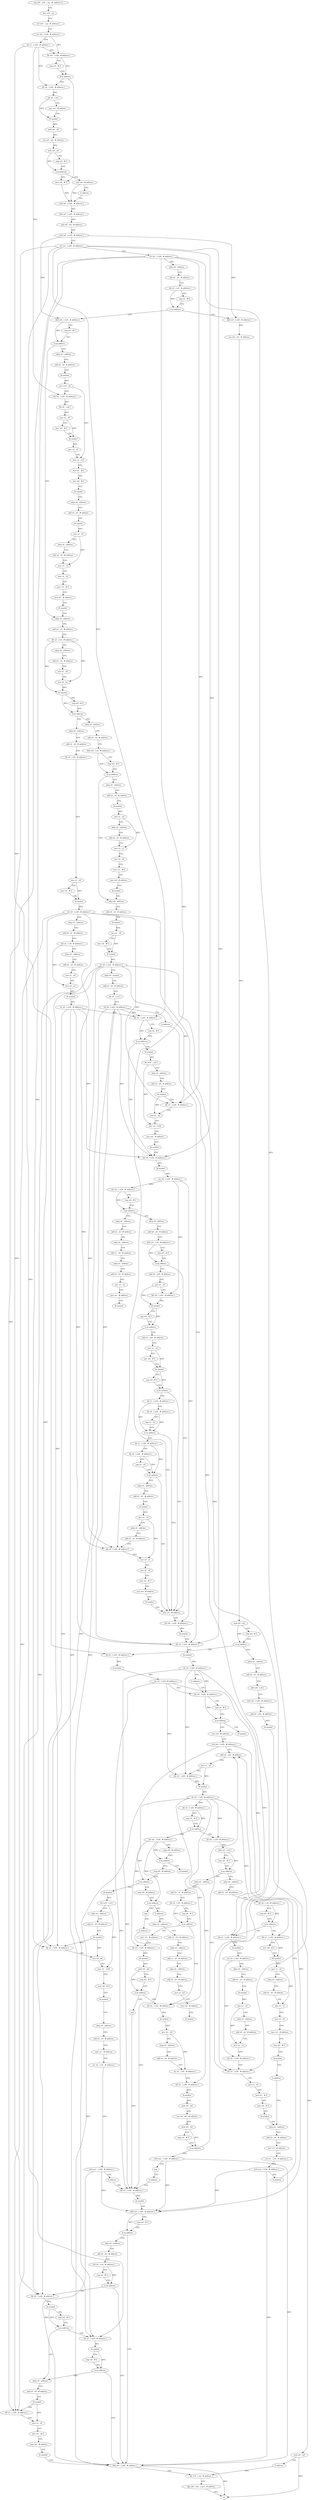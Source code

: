 digraph "func" {
"4212980" [label = "stp x29 , x30 , [ sp , #- address ]!" ]
"4212984" [label = "mov x29 , sp" ]
"4212988" [label = "str x19 , [ sp , # address ]" ]
"4212992" [label = "str w0 , [ x29 , # address ]" ]
"4212996" [label = "str x1 , [ x29 , # address ]" ]
"4213000" [label = "ldr w0 , [ x29 , # address ]" ]
"4213004" [label = "cmp w0 , # 0" ]
"4213008" [label = "b.le address" ]
"4213056" [label = "mov w0 , # 0" ]
"4213012" [label = "ldr x0 , [ x29 , # address ]" ]
"4213060" [label = "strb w0 , [ x29 , # address ]" ]
"4213016" [label = "ldr x0 , [ x0 ]" ]
"4213020" [label = "mov w1 , # address" ]
"4213024" [label = "bl symbol" ]
"4213028" [label = "uxtb w0 , w0" ]
"4213032" [label = "eor w0 , w0 , # address" ]
"4213036" [label = "uxtb w0 , w0" ]
"4213040" [label = "cmp w0 , # 0" ]
"4213044" [label = "b.eq address" ]
"4213048" [label = "mov w0 , # address" ]
"4213720" [label = "ldrb w0 , [ x29 , # address ]" ]
"4213724" [label = "eor w0 , w0 , # address" ]
"4213728" [label = "uxtb w0 , w0" ]
"4213732" [label = "cmp w0 , # 0" ]
"4213736" [label = "b.eq address" ]
"4213772" [label = "ldr x0 , [ x29 , # address ]" ]
"4213740" [label = "adrp x0 , address" ]
"4213104" [label = "ldrb w0 , [ x29 , # address ]" ]
"4213108" [label = "cmp w0 , # 0" ]
"4213112" [label = "b.eq address" ]
"4213216" [label = "adrp x0 , address" ]
"4213116" [label = "adrp x0 , address" ]
"4213052" [label = "b address" ]
"4213776" [label = "bl symbol" ]
"4213780" [label = "str x0 , [ x29 , # address ]" ]
"4213784" [label = "ldr x0 , [ x29 , # address ]" ]
"4213744" [label = "add x0 , x0 , # address" ]
"4213748" [label = "ldrh w0 , [ x0 ]" ]
"4213752" [label = "strh w0 , [ x29 , # address ]" ]
"4213756" [label = "add x0 , x29 , # address" ]
"4213760" [label = "bl symbol" ]
"4213764" [label = "uxtb w0 , w0" ]
"4213768" [label = "b address" ]
"4214376" [label = "ldr x19 , [ sp , # address ]" ]
"4213220" [label = "add x0 , x0 , # address" ]
"4213224" [label = "ldr x2 , [ x0 , # address ]" ]
"4213228" [label = "adrp x0 , address" ]
"4213232" [label = "add x0 , x0 , # address" ]
"4213236" [label = "mov x1 , x0" ]
"4213240" [label = "mov x0 , x2" ]
"4213244" [label = "bl symbol" ]
"4213248" [label = "cmp w0 , # 0" ]
"4213252" [label = "b.ne address" ]
"4213368" [label = "adrp x0 , address" ]
"4213256" [label = "adrp x0 , address" ]
"4213120" [label = "add x0 , x0 , # address" ]
"4213124" [label = "bl symbol" ]
"4213128" [label = "mov x19 , x0" ]
"4213132" [label = "ldr x0 , [ x29 , # address ]" ]
"4213136" [label = "ldr x0 , [ x0 ]" ]
"4213140" [label = "mov x1 , x0" ]
"4213144" [label = "mov w0 , # 0" ]
"4213148" [label = "bl symbol" ]
"4213152" [label = "mov x3 , x0" ]
"4213156" [label = "mov x2 , x19" ]
"4213160" [label = "mov w1 , # 0" ]
"4213164" [label = "mov w0 , # 0" ]
"4213168" [label = "bl symbol" ]
"4213172" [label = "adrp x0 , address" ]
"4213176" [label = "add x0 , x0 , # address" ]
"4213180" [label = "bl symbol" ]
"4213184" [label = "mov x1 , x0" ]
"4213188" [label = "adrp x0 , address" ]
"4213192" [label = "add x0 , x0 , # address" ]
"4213196" [label = "mov x3 , x1" ]
"4213200" [label = "mov x2 , x0" ]
"4213204" [label = "mov w1 , # 0" ]
"4213208" [label = "mov w0 , # address" ]
"4213212" [label = "bl symbol" ]
"4213064" [label = "ldrb w0 , [ x29 , # address ]" ]
"4213068" [label = "and w0 , w0 , # address" ]
"4213072" [label = "strb w0 , [ x29 , # address ]" ]
"4213076" [label = "str xzr , [ x29 , # address ]" ]
"4213080" [label = "str xzr , [ x29 , # address ]" ]
"4213084" [label = "adrp x0 , address" ]
"4213088" [label = "add x0 , x0 , # address" ]
"4213092" [label = "ldr x0 , [ x0 , # address ]" ]
"4213096" [label = "cmp x0 , # 0" ]
"4213100" [label = "b.eq address" ]
"4213800" [label = "mov w0 , # address" ]
"4213804" [label = "strb w0 , [ x29 , # address ]" ]
"4213808" [label = "add x0 , x29 , # address" ]
"4213796" [label = "bl symbol" ]
"4214380" [label = "ldp x29 , x30 , [ sp ] , # address" ]
"4214384" [label = "ret" ]
"4213372" [label = "add x0 , x0 , # address" ]
"4213376" [label = "ldr x0 , [ x0 , # address ]" ]
"4213380" [label = "mov x1 , x0" ]
"4213384" [label = "mov w0 , # 0" ]
"4213388" [label = "bl symbol" ]
"4213392" [label = "str x0 , [ x29 , # address ]" ]
"4213396" [label = "adrp x0 , address" ]
"4213400" [label = "add x0 , x0 , # address" ]
"4213404" [label = "ldr x2 , [ x0 , # address ]" ]
"4213408" [label = "adrp x0 , address" ]
"4213412" [label = "add x0 , x0 , # address" ]
"4213416" [label = "mov x1 , x0" ]
"4213420" [label = "mov x0 , x2" ]
"4213424" [label = "bl symbol" ]
"4213428" [label = "str x0 , [ x29 , # address ]" ]
"4213432" [label = "ldr x0 , [ x29 , # address ]" ]
"4213436" [label = "cmp x0 , # 0" ]
"4213440" [label = "b.ne address" ]
"4213484" [label = "ldr x0 , [ x29 , # address ]" ]
"4213444" [label = "bl symbol" ]
"4213260" [label = "add x0 , x0 , # address" ]
"4213264" [label = "ldrb w0 , [ x0 , # address ]" ]
"4213268" [label = "cmp w0 , # 0" ]
"4213272" [label = "b.eq address" ]
"4213320" [label = "adrp x0 , address" ]
"4213276" [label = "adrp x0 , address" ]
"4213976" [label = "ldr x0 , [ x29 , # address ]" ]
"4213980" [label = "ldrb w0 , [ x0 ]" ]
"4213984" [label = "cmp w0 , # 0" ]
"4213988" [label = "b.ne address" ]
"4214148" [label = "adrp x0 , address" ]
"4213992" [label = "adrp x0 , address" ]
"4213840" [label = "ldr w0 , [ x29 , # address ]" ]
"4213844" [label = "cmp w0 , # address" ]
"4213848" [label = "b.eq address" ]
"4213936" [label = "bl symbol" ]
"4213852" [label = "cmp w0 , # address" ]
"4213488" [label = "bl symbol" ]
"4213492" [label = "str w0 , [ x29 , # address ]" ]
"4213496" [label = "ldr w0 , [ x29 , # address ]" ]
"4213500" [label = "cmp w0 , # 0" ]
"4213504" [label = "b.ge address" ]
"4213544" [label = "adrp x0 , address" ]
"4213508" [label = "adrp x0 , address" ]
"4213448" [label = "ldr w19 , [ x0 ]" ]
"4213452" [label = "adrp x0 , address" ]
"4213456" [label = "add x0 , x0 , # address" ]
"4213460" [label = "bl symbol" ]
"4213464" [label = "ldr x3 , [ x29 , # address ]" ]
"4213468" [label = "mov x2 , x0" ]
"4213472" [label = "mov w1 , w19" ]
"4213476" [label = "mov w0 , # address" ]
"4213480" [label = "bl symbol" ]
"4213324" [label = "add x0 , x0 , # address" ]
"4213328" [label = "bl symbol" ]
"4213332" [label = "mov x1 , x0" ]
"4213336" [label = "mov w0 , # 0" ]
"4213340" [label = "bl symbol" ]
"4213344" [label = "str x0 , [ x29 , # address ]" ]
"4213348" [label = "adrp x0 , symbol" ]
"4213352" [label = "add x0 , x0 , # address" ]
"4213356" [label = "ldr x0 , [ x0 ]" ]
"4213360" [label = "str x0 , [ x29 , # address ]" ]
"4213364" [label = "b address" ]
"4213704" [label = "ldr x0 , [ x29 , # address ]" ]
"4213280" [label = "add x0 , x0 , # address" ]
"4213284" [label = "bl symbol" ]
"4213288" [label = "mov x1 , x0" ]
"4213292" [label = "adrp x0 , address" ]
"4213296" [label = "add x0 , x0 , # address" ]
"4213300" [label = "mov x3 , x1" ]
"4213304" [label = "mov x2 , x0" ]
"4213308" [label = "mov w1 , # 0" ]
"4213312" [label = "mov w0 , # address" ]
"4213316" [label = "bl symbol" ]
"4214152" [label = "add x0 , x0 , # address" ]
"4214156" [label = "ldr x0 , [ x0 , # address ]" ]
"4214160" [label = "cmp x0 , # 0" ]
"4214164" [label = "b.ne address" ]
"4214192" [label = "ldr x0 , [ x29 , # address ]" ]
"4214168" [label = "mov w1 , # address" ]
"4213996" [label = "add x0 , x0 , # address" ]
"4214000" [label = "ldr x0 , [ x0 , # address ]" ]
"4214004" [label = "cmp x0 , # 0" ]
"4214008" [label = "b.ne address" ]
"4214060" [label = "ldr x0 , [ x29 , # address ]" ]
"4214012" [label = "ldr x1 , [ x29 , # address ]" ]
"4213856" [label = "b.eq address" ]
"4213872" [label = "bl symbol" ]
"4213860" [label = "cmp w0 , # address" ]
"4213548" [label = "add x0 , x0 , # address" ]
"4213552" [label = "ldrb w0 , [ x0 , # address ]" ]
"4213556" [label = "cmp w0 , # 0" ]
"4213560" [label = "b.eq address" ]
"4213692" [label = "mov w1 , # address" ]
"4213564" [label = "add x0 , x29 , # address" ]
"4213512" [label = "add x2 , x0 , # address" ]
"4213516" [label = "adrp x0 , address" ]
"4213520" [label = "add x1 , x0 , # address" ]
"4213524" [label = "adrp x0 , address" ]
"4213528" [label = "add x0 , x0 , # address" ]
"4213532" [label = "mov x3 , x2" ]
"4213536" [label = "mov w2 , # address" ]
"4213540" [label = "bl symbol" ]
"4213708" [label = "bl symbol" ]
"4213712" [label = "str x0 , [ x29 , # address ]" ]
"4213716" [label = "b address" ]
"4214196" [label = "bl symbol" ]
"4214200" [label = "mov w1 , w0" ]
"4214204" [label = "adrp x0 , address" ]
"4214208" [label = "add x0 , x0 , # address" ]
"4214212" [label = "str w1 , [ x0 , # address ]" ]
"4214216" [label = "ldr x0 , [ x29 , # address ]" ]
"4214220" [label = "bl symbol" ]
"4214224" [label = "uxtb w0 , w0" ]
"4214228" [label = "eor w0 , w0 , # address" ]
"4214232" [label = "uxtb w0 , w0" ]
"4214236" [label = "cmp w0 , # 0" ]
"4214240" [label = "b.eq address" ]
"4214244" [label = "strb wzr , [ x29 , # address ]" ]
"4214172" [label = "ldr x0 , [ x29 , # address ]" ]
"4214176" [label = "bl symbol" ]
"4214180" [label = "uxtb w0 , w0" ]
"4214184" [label = "cmp w0 , # 0" ]
"4214188" [label = "b.ne address" ]
"4214264" [label = "nop" ]
"4214064" [label = "bl symbol" ]
"4214068" [label = "str x0 , [ x29 , # address ]" ]
"4214072" [label = "adrp x0 , address" ]
"4214076" [label = "add x0 , x0 , # address" ]
"4214080" [label = "bl symbol" ]
"4214084" [label = "mov x1 , x0" ]
"4214088" [label = "adrp x0 , address" ]
"4214092" [label = "add x0 , x0 , # address" ]
"4214096" [label = "mov x5 , x1" ]
"4214100" [label = "ldr x4 , [ x29 , # address ]" ]
"4214104" [label = "ldr x3 , [ x29 , # address ]" ]
"4214108" [label = "mov x2 , x0" ]
"4214112" [label = "mov w1 , # 0" ]
"4214116" [label = "mov w0 , # 0" ]
"4214120" [label = "bl symbol" ]
"4214124" [label = "adrp x0 , address" ]
"4214016" [label = "mov w0 , # 0" ]
"4214020" [label = "bl symbol" ]
"4214024" [label = "mov x1 , x0" ]
"4214028" [label = "adrp x0 , address" ]
"4214032" [label = "add x0 , x0 , # address" ]
"4214036" [label = "mov x3 , x1" ]
"4214040" [label = "mov x2 , x0" ]
"4214044" [label = "mov w1 , # address" ]
"4214048" [label = "mov w0 , # 0" ]
"4214052" [label = "bl symbol" ]
"4214056" [label = "b address" ]
"4213876" [label = "ldr w19 , [ x0 ]" ]
"4213880" [label = "adrp x0 , address" ]
"4213884" [label = "add x0 , x0 , # address" ]
"4213888" [label = "bl symbol" ]
"4213892" [label = "ldr x3 , [ x29 , # address ]" ]
"4213896" [label = "mov x2 , x0" ]
"4213900" [label = "mov w1 , w19" ]
"4213904" [label = "mov w0 , # 0" ]
"4213908" [label = "bl symbol" ]
"4213912" [label = "adrp x0 , address" ]
"4213916" [label = "add x0 , x0 , # address" ]
"4213920" [label = "mov w1 , # address" ]
"4213924" [label = "str w1 , [ x0 , # address ]" ]
"4213928" [label = "strb wzr , [ x29 , # address ]" ]
"4213932" [label = "b address" ]
"4214268" [label = "ldr x0 , [ x29 , # address ]" ]
"4213864" [label = "b.eq address" ]
"4214256" [label = "nop" ]
"4213868" [label = "b address" ]
"4213696" [label = "ldr w0 , [ x29 , # address ]" ]
"4213700" [label = "bl symbol" ]
"4213568" [label = "mov x1 , x0" ]
"4213572" [label = "ldr w0 , [ x29 , # address ]" ]
"4213576" [label = "bl symbol" ]
"4213580" [label = "cmp w0 , # 0" ]
"4213584" [label = "b.ne address" ]
"4213588" [label = "add x0 , x29 , # address" ]
"4213788" [label = "cmp x0 , # 0" ]
"4213792" [label = "b.ne address" ]
"4213812" [label = "mov x1 , x0" ]
"4213816" [label = "ldr x0 , [ x29 , # address ]" ]
"4213820" [label = "bl symbol" ]
"4213824" [label = "str x0 , [ x29 , # address ]" ]
"4213828" [label = "ldr x0 , [ x29 , # address ]" ]
"4213832" [label = "cmp x0 , # 0" ]
"4213836" [label = "b.ne address" ]
"4214248" [label = "nop" ]
"4214252" [label = "b address" ]
"4214128" [label = "add x0 , x0 , # address" ]
"4214132" [label = "mov w1 , # address" ]
"4214136" [label = "str w1 , [ x0 , # address ]" ]
"4214140" [label = "strb wzr , [ x29 , # address ]" ]
"4214144" [label = "b address" ]
"4214272" [label = "bl symbol" ]
"4214276" [label = "ldrb w0 , [ x29 , # address ]" ]
"4214280" [label = "cmp w0 , # 0" ]
"4214284" [label = "b.eq address" ]
"4214372" [label = "ldrb w0 , [ x29 , # address ]" ]
"4214288" [label = "adrp x0 , address" ]
"4214260" [label = "b address" ]
"4213940" [label = "adrp x0 , address" ]
"4213592" [label = "mov x1 , x0" ]
"4213596" [label = "mov w0 , # 0" ]
"4213600" [label = "bl symbol" ]
"4213604" [label = "cmp w0 , # 0" ]
"4213608" [label = "b.ne address" ]
"4213612" [label = "ldr x1 , [ x29 , # address ]" ]
"4214292" [label = "add x0 , x0 , # address" ]
"4214296" [label = "ldr x0 , [ x0 , # address ]" ]
"4214300" [label = "cmp x0 , # 0" ]
"4214304" [label = "b.eq address" ]
"4214308" [label = "ldr x0 , [ x29 , # address ]" ]
"4213944" [label = "add x2 , x0 , # address" ]
"4213948" [label = "adrp x0 , address" ]
"4213952" [label = "add x1 , x0 , # address" ]
"4213956" [label = "adrp x0 , address" ]
"4213960" [label = "add x0 , x0 , # address" ]
"4213964" [label = "mov x3 , x2" ]
"4213968" [label = "mov w2 , # address" ]
"4213972" [label = "bl symbol" ]
"4213616" [label = "ldr x0 , [ x29 , # address ]" ]
"4213620" [label = "cmp x1 , x0" ]
"4213624" [label = "b.ne address" ]
"4213628" [label = "ldr x1 , [ x29 , # address ]" ]
"4214312" [label = "bl symbol" ]
"4214316" [label = "cmp w0 , # 0" ]
"4214320" [label = "b.ne address" ]
"4214340" [label = "adrp x0 , address" ]
"4214324" [label = "ldr x0 , [ x29 , # address ]" ]
"4213632" [label = "ldr x0 , [ x29 , # address ]" ]
"4213636" [label = "cmp x1 , x0" ]
"4213640" [label = "b.ne address" ]
"4213644" [label = "adrp x0 , address" ]
"4214344" [label = "add x0 , x0 , # address" ]
"4214348" [label = "bl symbol" ]
"4214352" [label = "ldr x3 , [ x29 , # address ]" ]
"4214356" [label = "mov x2 , x0" ]
"4214360" [label = "mov w1 , # 0" ]
"4214364" [label = "mov w0 , # address" ]
"4214368" [label = "bl symbol" ]
"4214328" [label = "bl symbol" ]
"4214332" [label = "cmp w0 , # 0" ]
"4214336" [label = "b.eq address" ]
"4213648" [label = "add x0 , x0 , # address" ]
"4213652" [label = "bl symbol" ]
"4213656" [label = "mov x1 , x0" ]
"4213660" [label = "adrp x0 , address" ]
"4213664" [label = "add x0 , x0 , # address" ]
"4213668" [label = "ldr x4 , [ x29 , # address ]" ]
"4213672" [label = "mov x3 , x1" ]
"4213676" [label = "mov x2 , x0" ]
"4213680" [label = "mov w1 , # 0" ]
"4213684" [label = "mov w0 , # address" ]
"4213688" [label = "bl symbol" ]
"4212980" -> "4212984" [ label = "CFG" ]
"4212984" -> "4212988" [ label = "CFG" ]
"4212988" -> "4212992" [ label = "CFG" ]
"4212992" -> "4212996" [ label = "CFG" ]
"4212992" -> "4213000" [ label = "DFG" ]
"4212996" -> "4213000" [ label = "CFG" ]
"4212996" -> "4213012" [ label = "DFG" ]
"4212996" -> "4213772" [ label = "DFG" ]
"4212996" -> "4213132" [ label = "DFG" ]
"4213000" -> "4213004" [ label = "CFG" ]
"4213000" -> "4213008" [ label = "DFG" ]
"4213004" -> "4213008" [ label = "CFG" ]
"4213008" -> "4213056" [ label = "CFG" ]
"4213008" -> "4213012" [ label = "CFG" ]
"4213056" -> "4213060" [ label = "DFG" ]
"4213012" -> "4213016" [ label = "DFG" ]
"4213060" -> "4213064" [ label = "DFG" ]
"4213016" -> "4213020" [ label = "CFG" ]
"4213016" -> "4213024" [ label = "DFG" ]
"4213020" -> "4213024" [ label = "CFG" ]
"4213024" -> "4213028" [ label = "DFG" ]
"4213028" -> "4213032" [ label = "DFG" ]
"4213032" -> "4213036" [ label = "DFG" ]
"4213036" -> "4213040" [ label = "CFG" ]
"4213036" -> "4213044" [ label = "DFG" ]
"4213040" -> "4213044" [ label = "CFG" ]
"4213044" -> "4213056" [ label = "CFG" ]
"4213044" -> "4213048" [ label = "CFG" ]
"4213048" -> "4213052" [ label = "CFG" ]
"4213048" -> "4213060" [ label = "DFG" ]
"4213720" -> "4213724" [ label = "DFG" ]
"4213724" -> "4213728" [ label = "DFG" ]
"4213728" -> "4213732" [ label = "CFG" ]
"4213728" -> "4213736" [ label = "DFG" ]
"4213732" -> "4213736" [ label = "CFG" ]
"4213736" -> "4213772" [ label = "CFG" ]
"4213736" -> "4213740" [ label = "CFG" ]
"4213772" -> "4213776" [ label = "DFG" ]
"4213740" -> "4213744" [ label = "CFG" ]
"4213104" -> "4213108" [ label = "CFG" ]
"4213104" -> "4213112" [ label = "DFG" ]
"4213108" -> "4213112" [ label = "CFG" ]
"4213112" -> "4213216" [ label = "CFG" ]
"4213112" -> "4213116" [ label = "CFG" ]
"4213216" -> "4213220" [ label = "CFG" ]
"4213116" -> "4213120" [ label = "CFG" ]
"4213052" -> "4213060" [ label = "CFG" ]
"4213776" -> "4213780" [ label = "DFG" ]
"4213780" -> "4213784" [ label = "DFG" ]
"4213780" -> "4213816" [ label = "DFG" ]
"4213780" -> "4214060" [ label = "DFG" ]
"4213780" -> "4214268" [ label = "DFG" ]
"4213784" -> "4213788" [ label = "CFG" ]
"4213784" -> "4213792" [ label = "DFG" ]
"4213744" -> "4213748" [ label = "CFG" ]
"4213748" -> "4213752" [ label = "CFG" ]
"4213752" -> "4213756" [ label = "DFG" ]
"4213756" -> "4213760" [ label = "DFG" ]
"4213760" -> "4213764" [ label = "DFG" ]
"4213764" -> "4213768" [ label = "CFG" ]
"4213764" -> "4214384" [ label = "DFG" ]
"4213768" -> "4214376" [ label = "CFG" ]
"4214376" -> "4214380" [ label = "CFG" ]
"4213220" -> "4213224" [ label = "CFG" ]
"4213224" -> "4213228" [ label = "CFG" ]
"4213224" -> "4213240" [ label = "DFG" ]
"4213224" -> "4213244" [ label = "DFG" ]
"4213228" -> "4213232" [ label = "CFG" ]
"4213232" -> "4213236" [ label = "CFG" ]
"4213236" -> "4213240" [ label = "CFG" ]
"4213240" -> "4213244" [ label = "DFG" ]
"4213244" -> "4213248" [ label = "CFG" ]
"4213244" -> "4213252" [ label = "DFG" ]
"4213248" -> "4213252" [ label = "CFG" ]
"4213252" -> "4213368" [ label = "CFG" ]
"4213252" -> "4213256" [ label = "CFG" ]
"4213368" -> "4213372" [ label = "CFG" ]
"4213256" -> "4213260" [ label = "CFG" ]
"4213120" -> "4213124" [ label = "CFG" ]
"4213124" -> "4213128" [ label = "DFG" ]
"4213128" -> "4213132" [ label = "CFG" ]
"4213128" -> "4213156" [ label = "DFG" ]
"4213132" -> "4213136" [ label = "DFG" ]
"4213136" -> "4213140" [ label = "DFG" ]
"4213140" -> "4213144" [ label = "CFG" ]
"4213140" -> "4213148" [ label = "DFG" ]
"4213144" -> "4213148" [ label = "CFG" ]
"4213148" -> "4213152" [ label = "DFG" ]
"4213152" -> "4213156" [ label = "CFG" ]
"4213156" -> "4213160" [ label = "CFG" ]
"4213160" -> "4213164" [ label = "CFG" ]
"4213164" -> "4213168" [ label = "CFG" ]
"4213168" -> "4213172" [ label = "CFG" ]
"4213172" -> "4213176" [ label = "CFG" ]
"4213176" -> "4213180" [ label = "CFG" ]
"4213180" -> "4213184" [ label = "DFG" ]
"4213184" -> "4213188" [ label = "CFG" ]
"4213184" -> "4213196" [ label = "DFG" ]
"4213188" -> "4213192" [ label = "CFG" ]
"4213192" -> "4213196" [ label = "CFG" ]
"4213196" -> "4213200" [ label = "CFG" ]
"4213200" -> "4213204" [ label = "CFG" ]
"4213204" -> "4213208" [ label = "CFG" ]
"4213208" -> "4213212" [ label = "CFG" ]
"4213212" -> "4213216" [ label = "CFG" ]
"4213064" -> "4213068" [ label = "DFG" ]
"4213068" -> "4213072" [ label = "DFG" ]
"4213072" -> "4213076" [ label = "CFG" ]
"4213072" -> "4213720" [ label = "DFG" ]
"4213072" -> "4213104" [ label = "DFG" ]
"4213076" -> "4213080" [ label = "CFG" ]
"4213076" -> "4213432" [ label = "DFG" ]
"4213076" -> "4213484" [ label = "DFG" ]
"4213076" -> "4213704" [ label = "DFG" ]
"4213076" -> "4214308" [ label = "DFG" ]
"4213076" -> "4214324" [ label = "DFG" ]
"4213080" -> "4213084" [ label = "CFG" ]
"4213080" -> "4213464" [ label = "DFG" ]
"4213080" -> "4214104" [ label = "DFG" ]
"4213080" -> "4213892" [ label = "DFG" ]
"4213080" -> "4213668" [ label = "DFG" ]
"4213080" -> "4214352" [ label = "DFG" ]
"4213084" -> "4213088" [ label = "CFG" ]
"4213088" -> "4213092" [ label = "CFG" ]
"4213092" -> "4213096" [ label = "CFG" ]
"4213092" -> "4213100" [ label = "DFG" ]
"4213096" -> "4213100" [ label = "CFG" ]
"4213100" -> "4213720" [ label = "CFG" ]
"4213100" -> "4213104" [ label = "CFG" ]
"4213800" -> "4213804" [ label = "CFG" ]
"4213804" -> "4213808" [ label = "CFG" ]
"4213804" -> "4214276" [ label = "DFG" ]
"4213804" -> "4214372" [ label = "DFG" ]
"4213808" -> "4213812" [ label = "CFG" ]
"4214380" -> "4214384" [ label = "CFG" ]
"4213372" -> "4213376" [ label = "CFG" ]
"4213376" -> "4213380" [ label = "DFG" ]
"4213380" -> "4213384" [ label = "CFG" ]
"4213380" -> "4213388" [ label = "DFG" ]
"4213384" -> "4213388" [ label = "CFG" ]
"4213388" -> "4213392" [ label = "DFG" ]
"4213392" -> "4213396" [ label = "CFG" ]
"4213392" -> "4213464" [ label = "DFG" ]
"4213392" -> "4214104" [ label = "DFG" ]
"4213392" -> "4213892" [ label = "DFG" ]
"4213392" -> "4213668" [ label = "DFG" ]
"4213392" -> "4214352" [ label = "DFG" ]
"4213396" -> "4213400" [ label = "CFG" ]
"4213400" -> "4213404" [ label = "CFG" ]
"4213404" -> "4213408" [ label = "CFG" ]
"4213404" -> "4213420" [ label = "DFG" ]
"4213408" -> "4213412" [ label = "CFG" ]
"4213412" -> "4213416" [ label = "CFG" ]
"4213416" -> "4213420" [ label = "CFG" ]
"4213420" -> "4213424" [ label = "DFG" ]
"4213424" -> "4213428" [ label = "DFG" ]
"4213428" -> "4213432" [ label = "DFG" ]
"4213428" -> "4213484" [ label = "DFG" ]
"4213428" -> "4213704" [ label = "DFG" ]
"4213428" -> "4214308" [ label = "DFG" ]
"4213428" -> "4214324" [ label = "DFG" ]
"4213432" -> "4213436" [ label = "CFG" ]
"4213432" -> "4213440" [ label = "DFG" ]
"4213436" -> "4213440" [ label = "CFG" ]
"4213440" -> "4213484" [ label = "CFG" ]
"4213440" -> "4213444" [ label = "CFG" ]
"4213484" -> "4213488" [ label = "DFG" ]
"4213444" -> "4213448" [ label = "DFG" ]
"4213260" -> "4213264" [ label = "CFG" ]
"4213264" -> "4213268" [ label = "CFG" ]
"4213264" -> "4213272" [ label = "DFG" ]
"4213268" -> "4213272" [ label = "CFG" ]
"4213272" -> "4213320" [ label = "CFG" ]
"4213272" -> "4213276" [ label = "CFG" ]
"4213320" -> "4213324" [ label = "CFG" ]
"4213276" -> "4213280" [ label = "CFG" ]
"4213976" -> "4213980" [ label = "DFG" ]
"4213980" -> "4213984" [ label = "CFG" ]
"4213980" -> "4213988" [ label = "DFG" ]
"4213984" -> "4213988" [ label = "CFG" ]
"4213988" -> "4214148" [ label = "CFG" ]
"4213988" -> "4213992" [ label = "CFG" ]
"4214148" -> "4214152" [ label = "CFG" ]
"4213992" -> "4213996" [ label = "CFG" ]
"4213840" -> "4213844" [ label = "CFG" ]
"4213840" -> "4213848" [ label = "DFG" ]
"4213840" -> "4213856" [ label = "DFG" ]
"4213840" -> "4213864" [ label = "DFG" ]
"4213844" -> "4213848" [ label = "CFG" ]
"4213848" -> "4213936" [ label = "CFG" ]
"4213848" -> "4213852" [ label = "CFG" ]
"4213852" -> "4213856" [ label = "CFG" ]
"4213488" -> "4213492" [ label = "DFG" ]
"4213492" -> "4213496" [ label = "DFG" ]
"4213492" -> "4213696" [ label = "DFG" ]
"4213492" -> "4213572" [ label = "DFG" ]
"4213496" -> "4213500" [ label = "CFG" ]
"4213496" -> "4213504" [ label = "DFG" ]
"4213500" -> "4213504" [ label = "CFG" ]
"4213504" -> "4213544" [ label = "CFG" ]
"4213504" -> "4213508" [ label = "CFG" ]
"4213544" -> "4213548" [ label = "CFG" ]
"4213508" -> "4213512" [ label = "CFG" ]
"4213448" -> "4213452" [ label = "CFG" ]
"4213448" -> "4213472" [ label = "DFG" ]
"4213452" -> "4213456" [ label = "CFG" ]
"4213456" -> "4213460" [ label = "CFG" ]
"4213460" -> "4213464" [ label = "CFG" ]
"4213460" -> "4213468" [ label = "DFG" ]
"4213464" -> "4213468" [ label = "CFG" ]
"4213468" -> "4213472" [ label = "CFG" ]
"4213472" -> "4213476" [ label = "CFG" ]
"4213476" -> "4213480" [ label = "CFG" ]
"4213480" -> "4213484" [ label = "CFG" ]
"4213324" -> "4213328" [ label = "CFG" ]
"4213328" -> "4213332" [ label = "DFG" ]
"4213332" -> "4213336" [ label = "CFG" ]
"4213332" -> "4213340" [ label = "DFG" ]
"4213336" -> "4213340" [ label = "CFG" ]
"4213340" -> "4213344" [ label = "DFG" ]
"4213344" -> "4213348" [ label = "CFG" ]
"4213344" -> "4213464" [ label = "DFG" ]
"4213344" -> "4214104" [ label = "DFG" ]
"4213344" -> "4213892" [ label = "DFG" ]
"4213344" -> "4213668" [ label = "DFG" ]
"4213344" -> "4214352" [ label = "DFG" ]
"4213348" -> "4213352" [ label = "CFG" ]
"4213352" -> "4213356" [ label = "CFG" ]
"4213356" -> "4213360" [ label = "CFG" ]
"4213360" -> "4213364" [ label = "CFG" ]
"4213360" -> "4213432" [ label = "DFG" ]
"4213360" -> "4213484" [ label = "DFG" ]
"4213360" -> "4213704" [ label = "DFG" ]
"4213360" -> "4214308" [ label = "DFG" ]
"4213360" -> "4214324" [ label = "DFG" ]
"4213364" -> "4213704" [ label = "CFG" ]
"4213704" -> "4213708" [ label = "DFG" ]
"4213280" -> "4213284" [ label = "CFG" ]
"4213284" -> "4213288" [ label = "DFG" ]
"4213288" -> "4213292" [ label = "CFG" ]
"4213288" -> "4213300" [ label = "DFG" ]
"4213292" -> "4213296" [ label = "CFG" ]
"4213296" -> "4213300" [ label = "CFG" ]
"4213300" -> "4213304" [ label = "CFG" ]
"4213304" -> "4213308" [ label = "CFG" ]
"4213308" -> "4213312" [ label = "CFG" ]
"4213312" -> "4213316" [ label = "CFG" ]
"4213316" -> "4213320" [ label = "CFG" ]
"4214152" -> "4214156" [ label = "CFG" ]
"4214156" -> "4214160" [ label = "CFG" ]
"4214156" -> "4214164" [ label = "DFG" ]
"4214160" -> "4214164" [ label = "CFG" ]
"4214164" -> "4214192" [ label = "CFG" ]
"4214164" -> "4214168" [ label = "CFG" ]
"4214192" -> "4214196" [ label = "DFG" ]
"4214168" -> "4214172" [ label = "CFG" ]
"4213996" -> "4214000" [ label = "CFG" ]
"4214000" -> "4214004" [ label = "CFG" ]
"4214000" -> "4214008" [ label = "DFG" ]
"4214004" -> "4214008" [ label = "CFG" ]
"4214008" -> "4214060" [ label = "CFG" ]
"4214008" -> "4214012" [ label = "CFG" ]
"4214060" -> "4214064" [ label = "DFG" ]
"4214012" -> "4214016" [ label = "CFG" ]
"4214012" -> "4214020" [ label = "DFG" ]
"4213856" -> "4213872" [ label = "CFG" ]
"4213856" -> "4213860" [ label = "CFG" ]
"4213872" -> "4213876" [ label = "DFG" ]
"4213860" -> "4213864" [ label = "CFG" ]
"4213548" -> "4213552" [ label = "CFG" ]
"4213552" -> "4213556" [ label = "CFG" ]
"4213552" -> "4213560" [ label = "DFG" ]
"4213556" -> "4213560" [ label = "CFG" ]
"4213560" -> "4213692" [ label = "CFG" ]
"4213560" -> "4213564" [ label = "CFG" ]
"4213692" -> "4213696" [ label = "CFG" ]
"4213564" -> "4213568" [ label = "CFG" ]
"4213512" -> "4213516" [ label = "CFG" ]
"4213516" -> "4213520" [ label = "CFG" ]
"4213520" -> "4213524" [ label = "CFG" ]
"4213524" -> "4213528" [ label = "CFG" ]
"4213528" -> "4213532" [ label = "CFG" ]
"4213532" -> "4213536" [ label = "CFG" ]
"4213536" -> "4213540" [ label = "CFG" ]
"4213708" -> "4213712" [ label = "DFG" ]
"4213712" -> "4213716" [ label = "CFG" ]
"4213712" -> "4213784" [ label = "DFG" ]
"4213712" -> "4213816" [ label = "DFG" ]
"4213712" -> "4214060" [ label = "DFG" ]
"4213712" -> "4214268" [ label = "DFG" ]
"4213716" -> "4213784" [ label = "CFG" ]
"4214196" -> "4214200" [ label = "DFG" ]
"4214200" -> "4214204" [ label = "CFG" ]
"4214200" -> "4214212" [ label = "DFG" ]
"4214204" -> "4214208" [ label = "CFG" ]
"4214208" -> "4214212" [ label = "CFG" ]
"4214212" -> "4214216" [ label = "CFG" ]
"4214216" -> "4214220" [ label = "DFG" ]
"4214220" -> "4214224" [ label = "DFG" ]
"4214224" -> "4214228" [ label = "DFG" ]
"4214228" -> "4214232" [ label = "DFG" ]
"4214232" -> "4214236" [ label = "CFG" ]
"4214232" -> "4214240" [ label = "DFG" ]
"4214236" -> "4214240" [ label = "CFG" ]
"4214240" -> "4213808" [ label = "CFG" ]
"4214240" -> "4214244" [ label = "CFG" ]
"4214244" -> "4214248" [ label = "CFG" ]
"4214244" -> "4214276" [ label = "DFG" ]
"4214244" -> "4214372" [ label = "DFG" ]
"4214172" -> "4214176" [ label = "DFG" ]
"4214176" -> "4214180" [ label = "DFG" ]
"4214180" -> "4214184" [ label = "CFG" ]
"4214180" -> "4214188" [ label = "DFG" ]
"4214184" -> "4214188" [ label = "CFG" ]
"4214188" -> "4214264" [ label = "CFG" ]
"4214188" -> "4214192" [ label = "CFG" ]
"4214264" -> "4214268" [ label = "CFG" ]
"4214064" -> "4214068" [ label = "DFG" ]
"4214068" -> "4214072" [ label = "CFG" ]
"4214068" -> "4214100" [ label = "DFG" ]
"4214072" -> "4214076" [ label = "CFG" ]
"4214076" -> "4214080" [ label = "CFG" ]
"4214080" -> "4214084" [ label = "DFG" ]
"4214084" -> "4214088" [ label = "CFG" ]
"4214084" -> "4214096" [ label = "DFG" ]
"4214088" -> "4214092" [ label = "CFG" ]
"4214092" -> "4214096" [ label = "CFG" ]
"4214096" -> "4214100" [ label = "CFG" ]
"4214100" -> "4214104" [ label = "CFG" ]
"4214104" -> "4214108" [ label = "CFG" ]
"4214108" -> "4214112" [ label = "CFG" ]
"4214112" -> "4214116" [ label = "CFG" ]
"4214116" -> "4214120" [ label = "CFG" ]
"4214120" -> "4214124" [ label = "CFG" ]
"4214124" -> "4214128" [ label = "CFG" ]
"4214016" -> "4214020" [ label = "CFG" ]
"4214020" -> "4214024" [ label = "DFG" ]
"4214024" -> "4214028" [ label = "CFG" ]
"4214024" -> "4214036" [ label = "DFG" ]
"4214028" -> "4214032" [ label = "CFG" ]
"4214032" -> "4214036" [ label = "CFG" ]
"4214036" -> "4214040" [ label = "CFG" ]
"4214040" -> "4214044" [ label = "CFG" ]
"4214044" -> "4214048" [ label = "CFG" ]
"4214048" -> "4214052" [ label = "CFG" ]
"4214052" -> "4214056" [ label = "CFG" ]
"4214056" -> "4214124" [ label = "CFG" ]
"4213876" -> "4213880" [ label = "CFG" ]
"4213876" -> "4213900" [ label = "DFG" ]
"4213880" -> "4213884" [ label = "CFG" ]
"4213884" -> "4213888" [ label = "CFG" ]
"4213888" -> "4213892" [ label = "CFG" ]
"4213888" -> "4213896" [ label = "DFG" ]
"4213892" -> "4213896" [ label = "CFG" ]
"4213896" -> "4213900" [ label = "CFG" ]
"4213900" -> "4213904" [ label = "CFG" ]
"4213904" -> "4213908" [ label = "CFG" ]
"4213908" -> "4213912" [ label = "CFG" ]
"4213912" -> "4213916" [ label = "CFG" ]
"4213916" -> "4213920" [ label = "CFG" ]
"4213920" -> "4213924" [ label = "CFG" ]
"4213924" -> "4213928" [ label = "CFG" ]
"4213928" -> "4213932" [ label = "CFG" ]
"4213928" -> "4214276" [ label = "DFG" ]
"4213928" -> "4214372" [ label = "DFG" ]
"4213932" -> "4214268" [ label = "CFG" ]
"4214268" -> "4214272" [ label = "DFG" ]
"4213864" -> "4214256" [ label = "CFG" ]
"4213864" -> "4213868" [ label = "CFG" ]
"4214256" -> "4214260" [ label = "CFG" ]
"4213868" -> "4213940" [ label = "CFG" ]
"4213696" -> "4213700" [ label = "DFG" ]
"4213700" -> "4213704" [ label = "CFG" ]
"4213568" -> "4213572" [ label = "CFG" ]
"4213568" -> "4213576" [ label = "DFG" ]
"4213572" -> "4213576" [ label = "DFG" ]
"4213576" -> "4213580" [ label = "CFG" ]
"4213576" -> "4213584" [ label = "DFG" ]
"4213580" -> "4213584" [ label = "CFG" ]
"4213584" -> "4213692" [ label = "CFG" ]
"4213584" -> "4213588" [ label = "CFG" ]
"4213588" -> "4213592" [ label = "CFG" ]
"4213788" -> "4213792" [ label = "CFG" ]
"4213792" -> "4213800" [ label = "CFG" ]
"4213792" -> "4213796" [ label = "CFG" ]
"4213812" -> "4213816" [ label = "CFG" ]
"4213812" -> "4213820" [ label = "DFG" ]
"4213816" -> "4213820" [ label = "DFG" ]
"4213820" -> "4213824" [ label = "DFG" ]
"4213824" -> "4213828" [ label = "DFG" ]
"4213824" -> "4213976" [ label = "DFG" ]
"4213824" -> "4214192" [ label = "DFG" ]
"4213824" -> "4214216" [ label = "DFG" ]
"4213824" -> "4214172" [ label = "DFG" ]
"4213824" -> "4214012" [ label = "DFG" ]
"4213828" -> "4213832" [ label = "CFG" ]
"4213828" -> "4213836" [ label = "DFG" ]
"4213832" -> "4213836" [ label = "CFG" ]
"4213836" -> "4213976" [ label = "CFG" ]
"4213836" -> "4213840" [ label = "CFG" ]
"4214248" -> "4214252" [ label = "CFG" ]
"4214252" -> "4214268" [ label = "CFG" ]
"4214128" -> "4214132" [ label = "CFG" ]
"4214132" -> "4214136" [ label = "CFG" ]
"4214136" -> "4214140" [ label = "CFG" ]
"4214140" -> "4214144" [ label = "CFG" ]
"4214140" -> "4214276" [ label = "DFG" ]
"4214140" -> "4214372" [ label = "DFG" ]
"4214144" -> "4213808" [ label = "CFG" ]
"4214272" -> "4214276" [ label = "CFG" ]
"4214276" -> "4214280" [ label = "CFG" ]
"4214276" -> "4214284" [ label = "DFG" ]
"4214280" -> "4214284" [ label = "CFG" ]
"4214284" -> "4214372" [ label = "CFG" ]
"4214284" -> "4214288" [ label = "CFG" ]
"4214372" -> "4214376" [ label = "CFG" ]
"4214372" -> "4214384" [ label = "DFG" ]
"4214288" -> "4214292" [ label = "CFG" ]
"4214260" -> "4214268" [ label = "CFG" ]
"4213940" -> "4213944" [ label = "CFG" ]
"4213592" -> "4213596" [ label = "CFG" ]
"4213592" -> "4213600" [ label = "DFG" ]
"4213596" -> "4213600" [ label = "CFG" ]
"4213600" -> "4213604" [ label = "CFG" ]
"4213600" -> "4213608" [ label = "DFG" ]
"4213604" -> "4213608" [ label = "CFG" ]
"4213608" -> "4213692" [ label = "CFG" ]
"4213608" -> "4213612" [ label = "CFG" ]
"4213612" -> "4213616" [ label = "CFG" ]
"4213612" -> "4213624" [ label = "DFG" ]
"4214292" -> "4214296" [ label = "CFG" ]
"4214296" -> "4214300" [ label = "CFG" ]
"4214296" -> "4214304" [ label = "DFG" ]
"4214300" -> "4214304" [ label = "CFG" ]
"4214304" -> "4214372" [ label = "CFG" ]
"4214304" -> "4214308" [ label = "CFG" ]
"4214308" -> "4214312" [ label = "DFG" ]
"4213944" -> "4213948" [ label = "CFG" ]
"4213948" -> "4213952" [ label = "CFG" ]
"4213952" -> "4213956" [ label = "CFG" ]
"4213956" -> "4213960" [ label = "CFG" ]
"4213960" -> "4213964" [ label = "CFG" ]
"4213964" -> "4213968" [ label = "CFG" ]
"4213968" -> "4213972" [ label = "CFG" ]
"4213616" -> "4213620" [ label = "CFG" ]
"4213616" -> "4213624" [ label = "DFG" ]
"4213620" -> "4213624" [ label = "CFG" ]
"4213624" -> "4213692" [ label = "CFG" ]
"4213624" -> "4213628" [ label = "CFG" ]
"4213628" -> "4213632" [ label = "CFG" ]
"4213628" -> "4213640" [ label = "DFG" ]
"4214312" -> "4214316" [ label = "CFG" ]
"4214312" -> "4214320" [ label = "DFG" ]
"4214316" -> "4214320" [ label = "CFG" ]
"4214320" -> "4214340" [ label = "CFG" ]
"4214320" -> "4214324" [ label = "CFG" ]
"4214340" -> "4214344" [ label = "CFG" ]
"4214324" -> "4214328" [ label = "DFG" ]
"4213632" -> "4213636" [ label = "CFG" ]
"4213632" -> "4213640" [ label = "DFG" ]
"4213636" -> "4213640" [ label = "CFG" ]
"4213640" -> "4213692" [ label = "CFG" ]
"4213640" -> "4213644" [ label = "CFG" ]
"4213644" -> "4213648" [ label = "CFG" ]
"4214344" -> "4214348" [ label = "CFG" ]
"4214348" -> "4214352" [ label = "CFG" ]
"4214348" -> "4214356" [ label = "DFG" ]
"4214352" -> "4214356" [ label = "CFG" ]
"4214356" -> "4214360" [ label = "CFG" ]
"4214360" -> "4214364" [ label = "CFG" ]
"4214364" -> "4214368" [ label = "CFG" ]
"4214368" -> "4214372" [ label = "CFG" ]
"4214328" -> "4214332" [ label = "CFG" ]
"4214328" -> "4214336" [ label = "DFG" ]
"4214332" -> "4214336" [ label = "CFG" ]
"4214336" -> "4214372" [ label = "CFG" ]
"4214336" -> "4214340" [ label = "CFG" ]
"4213648" -> "4213652" [ label = "CFG" ]
"4213652" -> "4213656" [ label = "DFG" ]
"4213656" -> "4213660" [ label = "CFG" ]
"4213656" -> "4213672" [ label = "DFG" ]
"4213660" -> "4213664" [ label = "CFG" ]
"4213664" -> "4213668" [ label = "CFG" ]
"4213668" -> "4213672" [ label = "CFG" ]
"4213672" -> "4213676" [ label = "CFG" ]
"4213676" -> "4213680" [ label = "CFG" ]
"4213680" -> "4213684" [ label = "CFG" ]
"4213684" -> "4213688" [ label = "CFG" ]
"4213688" -> "4213692" [ label = "CFG" ]
}
